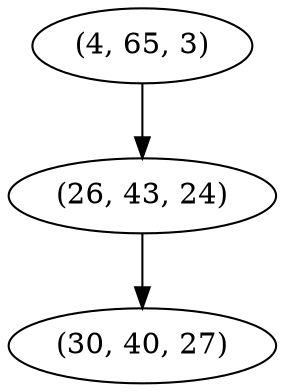 digraph tree {
    "(4, 65, 3)";
    "(26, 43, 24)";
    "(30, 40, 27)";
    "(4, 65, 3)" -> "(26, 43, 24)";
    "(26, 43, 24)" -> "(30, 40, 27)";
}
